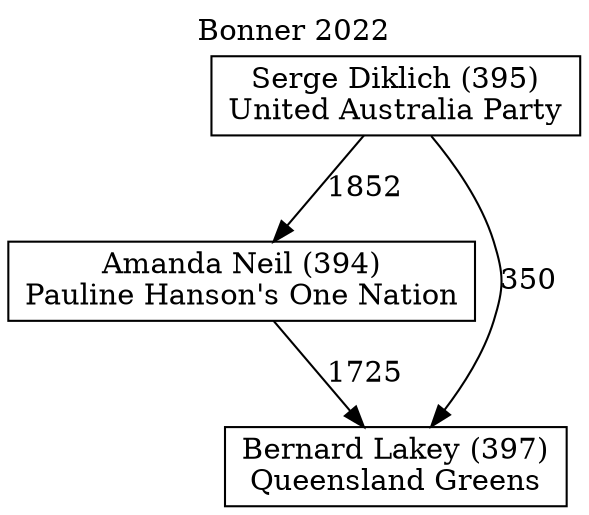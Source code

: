 // House preference flow
digraph "Bernard Lakey (397)_Bonner_2022" {
	graph [label="Bonner 2022" labelloc=t mclimit=10]
	node [shape=box]
	"Amanda Neil (394)" [label="Amanda Neil (394)
Pauline Hanson's One Nation"]
	"Serge Diklich (395)" [label="Serge Diklich (395)
United Australia Party"]
	"Bernard Lakey (397)" [label="Bernard Lakey (397)
Queensland Greens"]
	"Serge Diklich (395)" -> "Amanda Neil (394)" [label=1852]
	"Amanda Neil (394)" -> "Bernard Lakey (397)" [label=1725]
	"Serge Diklich (395)" -> "Bernard Lakey (397)" [label=350]
}
